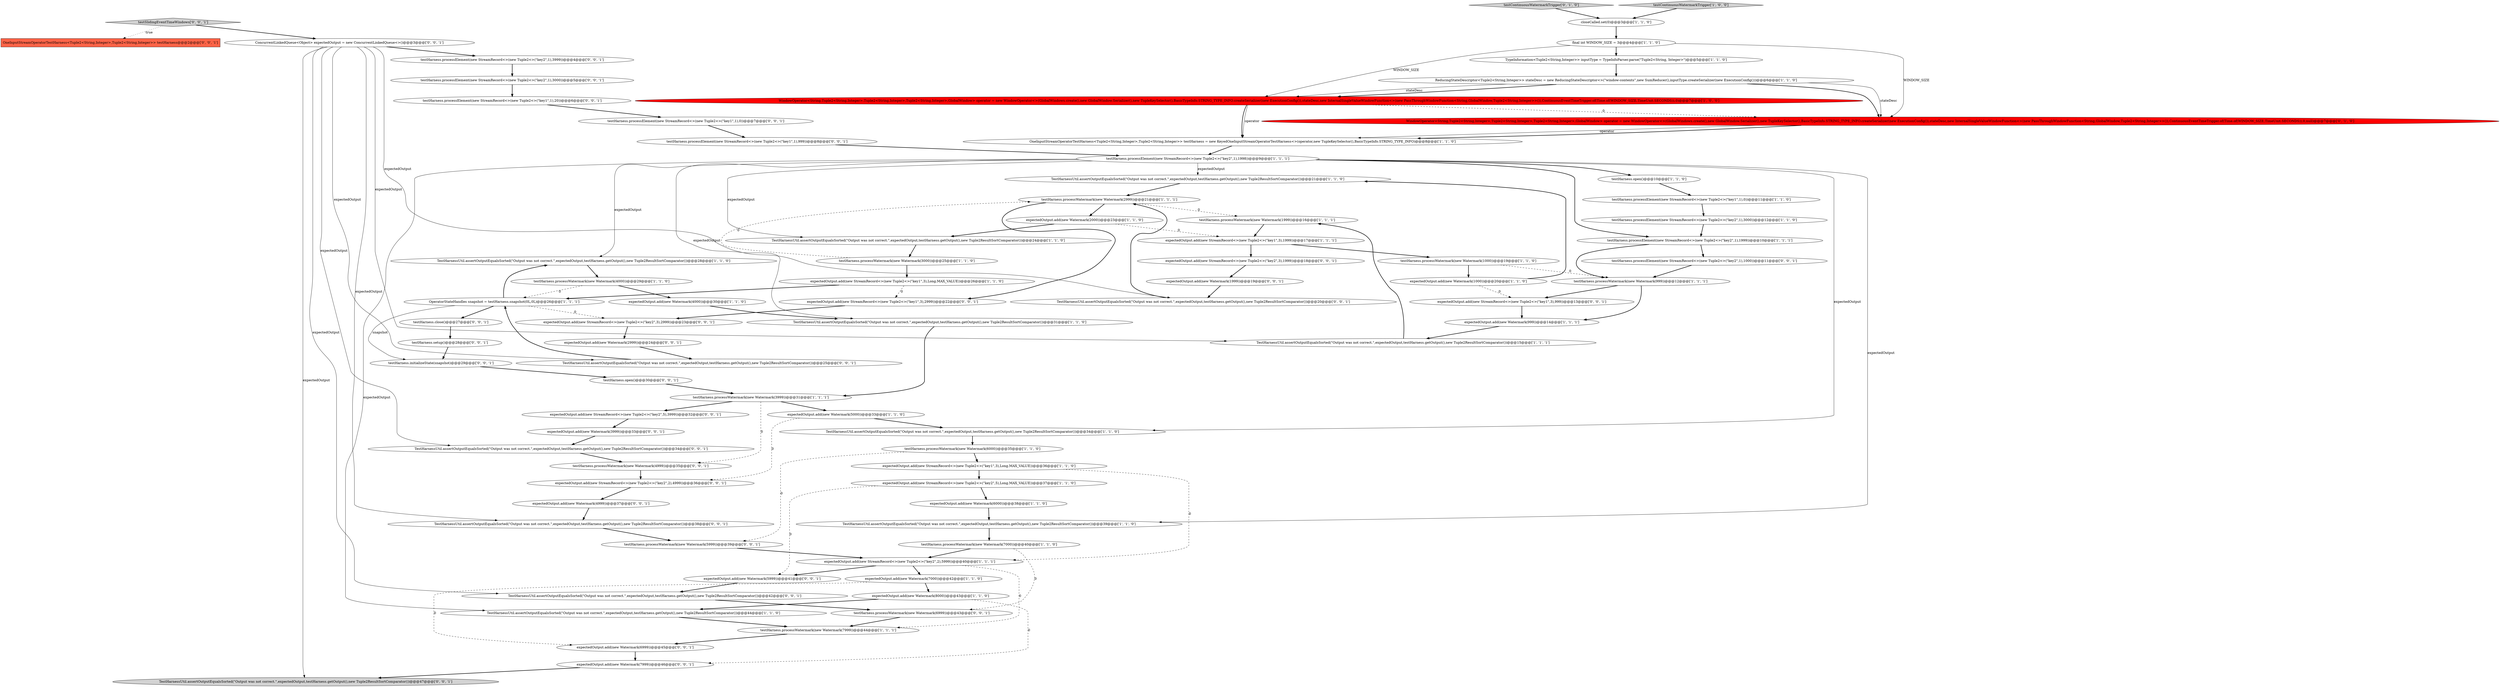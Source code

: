 digraph {
41 [style = filled, label = "TypeInformation<Tuple2<String,Integer>> inputType = TypeInfoParser.parse(\"Tuple2<String, Integer>\")@@@5@@@['1', '1', '0']", fillcolor = white, shape = ellipse image = "AAA0AAABBB1BBB"];
39 [style = filled, label = "testHarness.processWatermark(new Watermark(6000))@@@35@@@['1', '1', '0']", fillcolor = white, shape = ellipse image = "AAA0AAABBB1BBB"];
1 [style = filled, label = "expectedOutput.add(new Watermark(7000))@@@42@@@['1', '1', '0']", fillcolor = white, shape = ellipse image = "AAA0AAABBB1BBB"];
77 [style = filled, label = "expectedOutput.add(new StreamRecord<>(new Tuple2<>(\"key2\",3),2999))@@@23@@@['0', '0', '1']", fillcolor = white, shape = ellipse image = "AAA0AAABBB3BBB"];
58 [style = filled, label = "TestHarnessUtil.assertOutputEqualsSorted(\"Output was not correct.\",expectedOutput,testHarness.getOutput(),new Tuple2ResultSortComparator())@@@47@@@['0', '0', '1']", fillcolor = lightgray, shape = ellipse image = "AAA0AAABBB3BBB"];
21 [style = filled, label = "expectedOutput.add(new StreamRecord<>(new Tuple2<>(\"key1\",3),Long.MAX_VALUE))@@@26@@@['1', '1', '0']", fillcolor = white, shape = ellipse image = "AAA0AAABBB1BBB"];
22 [style = filled, label = "TestHarnessUtil.assertOutputEqualsSorted(\"Output was not correct.\",expectedOutput,testHarness.getOutput(),new Tuple2ResultSortComparator())@@@34@@@['1', '1', '0']", fillcolor = white, shape = ellipse image = "AAA0AAABBB1BBB"];
65 [style = filled, label = "testHarness.processElement(new StreamRecord<>(new Tuple2<>(\"key1\",1),20))@@@6@@@['0', '0', '1']", fillcolor = white, shape = ellipse image = "AAA0AAABBB3BBB"];
67 [style = filled, label = "expectedOutput.add(new Watermark(1999))@@@19@@@['0', '0', '1']", fillcolor = white, shape = ellipse image = "AAA0AAABBB3BBB"];
54 [style = filled, label = "testHarness.processElement(new StreamRecord<>(new Tuple2<>(\"key2\",1),1000))@@@11@@@['0', '0', '1']", fillcolor = white, shape = ellipse image = "AAA0AAABBB3BBB"];
3 [style = filled, label = "expectedOutput.add(new Watermark(999))@@@14@@@['1', '1', '1']", fillcolor = white, shape = ellipse image = "AAA0AAABBB1BBB"];
66 [style = filled, label = "testHarness.processElement(new StreamRecord<>(new Tuple2<>(\"key1\",1),0))@@@7@@@['0', '0', '1']", fillcolor = white, shape = ellipse image = "AAA0AAABBB3BBB"];
42 [style = filled, label = "testHarness.processWatermark(new Watermark(4000))@@@29@@@['1', '1', '0']", fillcolor = white, shape = ellipse image = "AAA0AAABBB1BBB"];
60 [style = filled, label = "testHarness.open()@@@30@@@['0', '0', '1']", fillcolor = white, shape = ellipse image = "AAA0AAABBB3BBB"];
18 [style = filled, label = "testHarness.processWatermark(new Watermark(3999))@@@31@@@['1', '1', '1']", fillcolor = white, shape = ellipse image = "AAA0AAABBB1BBB"];
15 [style = filled, label = "TestHarnessUtil.assertOutputEqualsSorted(\"Output was not correct.\",expectedOutput,testHarness.getOutput(),new Tuple2ResultSortComparator())@@@28@@@['1', '1', '0']", fillcolor = white, shape = ellipse image = "AAA0AAABBB1BBB"];
50 [style = filled, label = "expectedOutput.add(new StreamRecord<>(new Tuple2<>(\"key2\",2),4999))@@@36@@@['0', '0', '1']", fillcolor = white, shape = ellipse image = "AAA0AAABBB3BBB"];
76 [style = filled, label = "OneInputStreamOperatorTestHarness<Tuple2<String,Integer>,Tuple2<String,Integer>> testHarness@@@2@@@['0', '0', '1']", fillcolor = tomato, shape = box image = "AAA0AAABBB3BBB"];
7 [style = filled, label = "TestHarnessUtil.assertOutputEqualsSorted(\"Output was not correct.\",expectedOutput,testHarness.getOutput(),new Tuple2ResultSortComparator())@@@15@@@['1', '1', '1']", fillcolor = white, shape = ellipse image = "AAA0AAABBB1BBB"];
17 [style = filled, label = "TestHarnessUtil.assertOutputEqualsSorted(\"Output was not correct.\",expectedOutput,testHarness.getOutput(),new Tuple2ResultSortComparator())@@@21@@@['1', '1', '0']", fillcolor = white, shape = ellipse image = "AAA0AAABBB1BBB"];
9 [style = filled, label = "OneInputStreamOperatorTestHarness<Tuple2<String,Integer>,Tuple2<String,Integer>> testHarness = new KeyedOneInputStreamOperatorTestHarness<>(operator,new TupleKeySelector(),BasicTypeInfo.STRING_TYPE_INFO)@@@8@@@['1', '1', '0']", fillcolor = white, shape = ellipse image = "AAA0AAABBB1BBB"];
33 [style = filled, label = "expectedOutput.add(new StreamRecord<>(new Tuple2<>(\"key2\",5),Long.MAX_VALUE))@@@37@@@['1', '1', '0']", fillcolor = white, shape = ellipse image = "AAA0AAABBB1BBB"];
38 [style = filled, label = "testHarness.processWatermark(new Watermark(1999))@@@16@@@['1', '1', '1']", fillcolor = white, shape = ellipse image = "AAA0AAABBB1BBB"];
75 [style = filled, label = "TestHarnessUtil.assertOutputEqualsSorted(\"Output was not correct.\",expectedOutput,testHarness.getOutput(),new Tuple2ResultSortComparator())@@@20@@@['0', '0', '1']", fillcolor = white, shape = ellipse image = "AAA0AAABBB3BBB"];
79 [style = filled, label = "expectedOutput.add(new StreamRecord<>(new Tuple2<>(\"key1\",3),2999))@@@22@@@['0', '0', '1']", fillcolor = white, shape = ellipse image = "AAA0AAABBB3BBB"];
19 [style = filled, label = "TestHarnessUtil.assertOutputEqualsSorted(\"Output was not correct.\",expectedOutput,testHarness.getOutput(),new Tuple2ResultSortComparator())@@@39@@@['1', '1', '0']", fillcolor = white, shape = ellipse image = "AAA0AAABBB1BBB"];
28 [style = filled, label = "expectedOutput.add(new StreamRecord<>(new Tuple2<>(\"key1\",3),1999))@@@17@@@['1', '1', '1']", fillcolor = white, shape = ellipse image = "AAA0AAABBB1BBB"];
5 [style = filled, label = "expectedOutput.add(new Watermark(4000))@@@30@@@['1', '1', '0']", fillcolor = white, shape = ellipse image = "AAA0AAABBB1BBB"];
45 [style = filled, label = "WindowOperator<String,Tuple2<String,Integer>,Tuple2<String,Integer>,Tuple2<String,Integer>,GlobalWindow> operator = new WindowOperator<>(GlobalWindows.create(),new GlobalWindow.Serializer(),new TupleKeySelector(),BasicTypeInfo.STRING_TYPE_INFO.createSerializer(new ExecutionConfig()),stateDesc,new InternalSingleValueWindowFunction<>(new PassThroughWindowFunction<String,GlobalWindow,Tuple2<String,Integer>>()),ContinuousEventTimeTrigger.of(Time.of(WINDOW_SIZE,TimeUnit.SECONDS)),0,null)@@@7@@@['0', '1', '0']", fillcolor = red, shape = ellipse image = "AAA1AAABBB2BBB"];
78 [style = filled, label = "expectedOutput.add(new StreamRecord<>(new Tuple2<>(\"key2\",3),1999))@@@18@@@['0', '0', '1']", fillcolor = white, shape = ellipse image = "AAA0AAABBB3BBB"];
63 [style = filled, label = "testHarness.setup()@@@28@@@['0', '0', '1']", fillcolor = white, shape = ellipse image = "AAA0AAABBB3BBB"];
61 [style = filled, label = "TestHarnessUtil.assertOutputEqualsSorted(\"Output was not correct.\",expectedOutput,testHarness.getOutput(),new Tuple2ResultSortComparator())@@@38@@@['0', '0', '1']", fillcolor = white, shape = ellipse image = "AAA0AAABBB3BBB"];
47 [style = filled, label = "expectedOutput.add(new Watermark(4999))@@@37@@@['0', '0', '1']", fillcolor = white, shape = ellipse image = "AAA0AAABBB3BBB"];
14 [style = filled, label = "testHarness.processWatermark(new Watermark(2999))@@@21@@@['1', '1', '1']", fillcolor = white, shape = ellipse image = "AAA0AAABBB1BBB"];
64 [style = filled, label = "expectedOutput.add(new StreamRecord<>(new Tuple2<>(\"key2\",5),3999))@@@32@@@['0', '0', '1']", fillcolor = white, shape = ellipse image = "AAA0AAABBB3BBB"];
73 [style = filled, label = "expectedOutput.add(new Watermark(6999))@@@45@@@['0', '0', '1']", fillcolor = white, shape = ellipse image = "AAA0AAABBB3BBB"];
2 [style = filled, label = "expectedOutput.add(new Watermark(8000))@@@43@@@['1', '1', '0']", fillcolor = white, shape = ellipse image = "AAA0AAABBB1BBB"];
32 [style = filled, label = "testHarness.processElement(new StreamRecord<>(new Tuple2<>(\"key2\",1),1998))@@@9@@@['1', '1', '1']", fillcolor = white, shape = ellipse image = "AAA0AAABBB1BBB"];
51 [style = filled, label = "testSlidingEventTimeWindows['0', '0', '1']", fillcolor = lightgray, shape = diamond image = "AAA0AAABBB3BBB"];
44 [style = filled, label = "testContinuousWatermarkTrigger['0', '1', '0']", fillcolor = lightgray, shape = diamond image = "AAA0AAABBB2BBB"];
12 [style = filled, label = "testHarness.processElement(new StreamRecord<>(new Tuple2<>(\"key2\",1),3000))@@@12@@@['1', '1', '0']", fillcolor = white, shape = ellipse image = "AAA0AAABBB1BBB"];
23 [style = filled, label = "expectedOutput.add(new StreamRecord<>(new Tuple2<>(\"key1\",3),Long.MAX_VALUE))@@@36@@@['1', '1', '0']", fillcolor = white, shape = ellipse image = "AAA0AAABBB1BBB"];
46 [style = filled, label = "TestHarnessUtil.assertOutputEqualsSorted(\"Output was not correct.\",expectedOutput,testHarness.getOutput(),new Tuple2ResultSortComparator())@@@34@@@['0', '0', '1']", fillcolor = white, shape = ellipse image = "AAA0AAABBB3BBB"];
57 [style = filled, label = "testHarness.processWatermark(new Watermark(6999))@@@43@@@['0', '0', '1']", fillcolor = white, shape = ellipse image = "AAA0AAABBB3BBB"];
11 [style = filled, label = "TestHarnessUtil.assertOutputEqualsSorted(\"Output was not correct.\",expectedOutput,testHarness.getOutput(),new Tuple2ResultSortComparator())@@@31@@@['1', '1', '0']", fillcolor = white, shape = ellipse image = "AAA0AAABBB1BBB"];
53 [style = filled, label = "testHarness.processElement(new StreamRecord<>(new Tuple2<>(\"key2\",1),3000))@@@5@@@['0', '0', '1']", fillcolor = white, shape = ellipse image = "AAA0AAABBB3BBB"];
72 [style = filled, label = "ConcurrentLinkedQueue<Object> expectedOutput = new ConcurrentLinkedQueue<>()@@@3@@@['0', '0', '1']", fillcolor = white, shape = ellipse image = "AAA0AAABBB3BBB"];
8 [style = filled, label = "TestHarnessUtil.assertOutputEqualsSorted(\"Output was not correct.\",expectedOutput,testHarness.getOutput(),new Tuple2ResultSortComparator())@@@44@@@['1', '1', '0']", fillcolor = white, shape = ellipse image = "AAA0AAABBB1BBB"];
34 [style = filled, label = "ReducingStateDescriptor<Tuple2<String,Integer>> stateDesc = new ReducingStateDescriptor<>(\"window-contents\",new SumReducer(),inputType.createSerializer(new ExecutionConfig()))@@@6@@@['1', '1', '0']", fillcolor = white, shape = ellipse image = "AAA0AAABBB1BBB"];
24 [style = filled, label = "WindowOperator<String,Tuple2<String,Integer>,Tuple2<String,Integer>,Tuple2<String,Integer>,GlobalWindow> operator = new WindowOperator<>(GlobalWindows.create(),new GlobalWindow.Serializer(),new TupleKeySelector(),BasicTypeInfo.STRING_TYPE_INFO.createSerializer(new ExecutionConfig()),stateDesc,new InternalSingleValueWindowFunction<>(new PassThroughWindowFunction<String,GlobalWindow,Tuple2<String,Integer>>()),ContinuousEventTimeTrigger.of(Time.of(WINDOW_SIZE,TimeUnit.SECONDS)),0)@@@7@@@['1', '0', '0']", fillcolor = red, shape = ellipse image = "AAA1AAABBB1BBB"];
0 [style = filled, label = "expectedOutput.add(new Watermark(5000))@@@33@@@['1', '1', '0']", fillcolor = white, shape = ellipse image = "AAA0AAABBB1BBB"];
37 [style = filled, label = "OperatorStateHandles snapshot = testHarness.snapshot(0L,0L)@@@26@@@['1', '1', '1']", fillcolor = white, shape = ellipse image = "AAA0AAABBB1BBB"];
40 [style = filled, label = "testContinuousWatermarkTrigger['1', '0', '0']", fillcolor = lightgray, shape = diamond image = "AAA0AAABBB1BBB"];
49 [style = filled, label = "testHarness.processElement(new StreamRecord<>(new Tuple2<>(\"key1\",1),999))@@@8@@@['0', '0', '1']", fillcolor = white, shape = ellipse image = "AAA0AAABBB3BBB"];
55 [style = filled, label = "testHarness.processWatermark(new Watermark(4999))@@@35@@@['0', '0', '1']", fillcolor = white, shape = ellipse image = "AAA0AAABBB3BBB"];
25 [style = filled, label = "testHarness.processWatermark(new Watermark(3000))@@@25@@@['1', '1', '0']", fillcolor = white, shape = ellipse image = "AAA0AAABBB1BBB"];
56 [style = filled, label = "TestHarnessUtil.assertOutputEqualsSorted(\"Output was not correct.\",expectedOutput,testHarness.getOutput(),new Tuple2ResultSortComparator())@@@25@@@['0', '0', '1']", fillcolor = white, shape = ellipse image = "AAA0AAABBB3BBB"];
70 [style = filled, label = "expectedOutput.add(new Watermark(3999))@@@33@@@['0', '0', '1']", fillcolor = white, shape = ellipse image = "AAA0AAABBB3BBB"];
71 [style = filled, label = "testHarness.close()@@@27@@@['0', '0', '1']", fillcolor = white, shape = ellipse image = "AAA0AAABBB3BBB"];
69 [style = filled, label = "expectedOutput.add(new Watermark(7999))@@@46@@@['0', '0', '1']", fillcolor = white, shape = ellipse image = "AAA0AAABBB3BBB"];
27 [style = filled, label = "expectedOutput.add(new Watermark(2000))@@@23@@@['1', '1', '0']", fillcolor = white, shape = ellipse image = "AAA0AAABBB1BBB"];
29 [style = filled, label = "TestHarnessUtil.assertOutputEqualsSorted(\"Output was not correct.\",expectedOutput,testHarness.getOutput(),new Tuple2ResultSortComparator())@@@24@@@['1', '1', '0']", fillcolor = white, shape = ellipse image = "AAA0AAABBB1BBB"];
74 [style = filled, label = "expectedOutput.add(new StreamRecord<>(new Tuple2<>(\"key1\",3),999))@@@13@@@['0', '0', '1']", fillcolor = white, shape = ellipse image = "AAA0AAABBB3BBB"];
6 [style = filled, label = "testHarness.processWatermark(new Watermark(7000))@@@40@@@['1', '1', '0']", fillcolor = white, shape = ellipse image = "AAA0AAABBB1BBB"];
30 [style = filled, label = "expectedOutput.add(new Watermark(6000))@@@38@@@['1', '1', '0']", fillcolor = white, shape = ellipse image = "AAA0AAABBB1BBB"];
36 [style = filled, label = "final int WINDOW_SIZE = 3@@@4@@@['1', '1', '0']", fillcolor = white, shape = ellipse image = "AAA0AAABBB1BBB"];
80 [style = filled, label = "testHarness.processWatermark(new Watermark(5999))@@@39@@@['0', '0', '1']", fillcolor = white, shape = ellipse image = "AAA0AAABBB3BBB"];
31 [style = filled, label = "testHarness.processWatermark(new Watermark(1000))@@@19@@@['1', '1', '0']", fillcolor = white, shape = ellipse image = "AAA0AAABBB1BBB"];
62 [style = filled, label = "testHarness.processElement(new StreamRecord<>(new Tuple2<>(\"key2\",1),3999))@@@4@@@['0', '0', '1']", fillcolor = white, shape = ellipse image = "AAA0AAABBB3BBB"];
26 [style = filled, label = "expectedOutput.add(new Watermark(1000))@@@20@@@['1', '1', '0']", fillcolor = white, shape = ellipse image = "AAA0AAABBB1BBB"];
35 [style = filled, label = "testHarness.processWatermark(new Watermark(7999))@@@44@@@['1', '1', '1']", fillcolor = white, shape = ellipse image = "AAA0AAABBB1BBB"];
4 [style = filled, label = "testHarness.processElement(new StreamRecord<>(new Tuple2<>(\"key1\",1),0))@@@11@@@['1', '1', '0']", fillcolor = white, shape = ellipse image = "AAA0AAABBB1BBB"];
43 [style = filled, label = "testHarness.open()@@@10@@@['1', '1', '0']", fillcolor = white, shape = ellipse image = "AAA0AAABBB1BBB"];
16 [style = filled, label = "testHarness.processWatermark(new Watermark(999))@@@12@@@['1', '1', '1']", fillcolor = white, shape = ellipse image = "AAA0AAABBB1BBB"];
48 [style = filled, label = "expectedOutput.add(new Watermark(5999))@@@41@@@['0', '0', '1']", fillcolor = white, shape = ellipse image = "AAA0AAABBB3BBB"];
10 [style = filled, label = "testHarness.processElement(new StreamRecord<>(new Tuple2<>(\"key2\",1),1999))@@@10@@@['1', '1', '1']", fillcolor = white, shape = ellipse image = "AAA0AAABBB1BBB"];
59 [style = filled, label = "testHarness.initializeState(snapshot)@@@29@@@['0', '0', '1']", fillcolor = white, shape = ellipse image = "AAA0AAABBB3BBB"];
68 [style = filled, label = "TestHarnessUtil.assertOutputEqualsSorted(\"Output was not correct.\",expectedOutput,testHarness.getOutput(),new Tuple2ResultSortComparator())@@@42@@@['0', '0', '1']", fillcolor = white, shape = ellipse image = "AAA0AAABBB3BBB"];
13 [style = filled, label = "expectedOutput.add(new StreamRecord<>(new Tuple2<>(\"key2\",2),5999))@@@40@@@['1', '1', '1']", fillcolor = white, shape = ellipse image = "AAA0AAABBB1BBB"];
20 [style = filled, label = "closeCalled.set(0)@@@3@@@['1', '1', '0']", fillcolor = white, shape = ellipse image = "AAA0AAABBB1BBB"];
52 [style = filled, label = "expectedOutput.add(new Watermark(2999))@@@24@@@['0', '0', '1']", fillcolor = white, shape = ellipse image = "AAA0AAABBB3BBB"];
72->56 [style = solid, label="expectedOutput"];
42->37 [style = dashed, label="0"];
18->64 [style = bold, label=""];
72->75 [style = solid, label="expectedOutput"];
10->54 [style = bold, label=""];
37->15 [style = bold, label=""];
40->20 [style = bold, label=""];
14->79 [style = bold, label=""];
18->55 [style = dashed, label="0"];
13->1 [style = bold, label=""];
43->4 [style = bold, label=""];
71->63 [style = bold, label=""];
12->10 [style = bold, label=""];
23->33 [style = bold, label=""];
34->24 [style = bold, label=""];
54->16 [style = bold, label=""];
62->53 [style = bold, label=""];
53->65 [style = bold, label=""];
69->58 [style = bold, label=""];
17->14 [style = bold, label=""];
1->73 [style = dashed, label="0"];
51->76 [style = dotted, label="true"];
39->23 [style = bold, label=""];
32->17 [style = solid, label="expectedOutput"];
31->16 [style = dashed, label="0"];
39->80 [style = dashed, label="0"];
37->77 [style = dashed, label="0"];
18->0 [style = bold, label=""];
25->21 [style = bold, label=""];
16->3 [style = bold, label=""];
59->60 [style = bold, label=""];
36->41 [style = bold, label=""];
26->17 [style = bold, label=""];
32->8 [style = solid, label="expectedOutput"];
38->28 [style = bold, label=""];
9->32 [style = bold, label=""];
65->66 [style = bold, label=""];
45->9 [style = solid, label="operator"];
24->9 [style = solid, label="operator"];
36->24 [style = solid, label="WINDOW_SIZE"];
73->69 [style = bold, label=""];
34->24 [style = solid, label="stateDesc"];
19->6 [style = bold, label=""];
32->10 [style = bold, label=""];
11->18 [style = bold, label=""];
49->32 [style = bold, label=""];
6->57 [style = dashed, label="0"];
21->79 [style = dashed, label="0"];
30->19 [style = bold, label=""];
21->37 [style = bold, label=""];
28->78 [style = bold, label=""];
24->45 [style = dashed, label="0"];
61->80 [style = bold, label=""];
3->7 [style = bold, label=""];
72->46 [style = solid, label="expectedOutput"];
2->69 [style = dashed, label="0"];
44->20 [style = bold, label=""];
74->3 [style = bold, label=""];
33->30 [style = bold, label=""];
5->11 [style = bold, label=""];
27->29 [style = bold, label=""];
0->50 [style = dashed, label="0"];
66->49 [style = bold, label=""];
57->35 [style = bold, label=""];
33->48 [style = dashed, label="0"];
67->75 [style = bold, label=""];
35->73 [style = bold, label=""];
63->59 [style = bold, label=""];
13->35 [style = dashed, label="0"];
28->31 [style = bold, label=""];
47->61 [style = bold, label=""];
72->58 [style = solid, label="expectedOutput"];
56->37 [style = bold, label=""];
72->61 [style = solid, label="expectedOutput"];
13->48 [style = bold, label=""];
32->22 [style = solid, label="expectedOutput"];
70->46 [style = bold, label=""];
51->72 [style = bold, label=""];
32->11 [style = solid, label="expectedOutput"];
8->35 [style = bold, label=""];
31->26 [style = bold, label=""];
60->18 [style = bold, label=""];
10->16 [style = bold, label=""];
6->13 [style = bold, label=""];
14->38 [style = dashed, label="0"];
37->71 [style = bold, label=""];
48->68 [style = bold, label=""];
4->12 [style = bold, label=""];
22->39 [style = bold, label=""];
1->2 [style = bold, label=""];
55->50 [style = bold, label=""];
14->27 [style = bold, label=""];
41->34 [style = bold, label=""];
45->9 [style = bold, label=""];
20->36 [style = bold, label=""];
24->9 [style = bold, label=""];
34->45 [style = solid, label="stateDesc"];
46->55 [style = bold, label=""];
72->62 [style = bold, label=""];
80->13 [style = bold, label=""];
32->29 [style = solid, label="expectedOutput"];
23->13 [style = dashed, label="0"];
34->45 [style = bold, label=""];
75->14 [style = bold, label=""];
29->25 [style = bold, label=""];
52->56 [style = bold, label=""];
32->43 [style = bold, label=""];
79->77 [style = bold, label=""];
32->19 [style = solid, label="expectedOutput"];
68->57 [style = bold, label=""];
7->38 [style = bold, label=""];
16->74 [style = bold, label=""];
15->42 [style = bold, label=""];
25->14 [style = dashed, label="0"];
50->47 [style = bold, label=""];
0->22 [style = bold, label=""];
77->52 [style = bold, label=""];
78->67 [style = bold, label=""];
37->59 [style = solid, label="snapshot"];
27->28 [style = dashed, label="0"];
26->74 [style = dashed, label="0"];
32->15 [style = solid, label="expectedOutput"];
42->5 [style = bold, label=""];
72->7 [style = solid, label="expectedOutput"];
72->68 [style = solid, label="expectedOutput"];
64->70 [style = bold, label=""];
2->8 [style = bold, label=""];
36->45 [style = solid, label="WINDOW_SIZE"];
}
